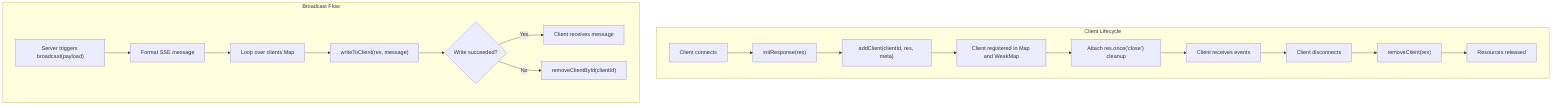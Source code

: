flowchart TD
    %% Client connection and lifecycle
    subgraph Client_Lifecycle[Client Lifecycle]
        A[Client connects] --> B["initResponse(res)"]
        B --> C["addClient(clientId, res, meta)"]
        C --> D["Client registered in Map and WeakMap"]
        D --> E["Attach res.once('close') cleanup"]
        E --> F[Client receives events]
        F --> G[Client disconnects]
        G --> H["removeClient(res)"]
        H --> I[Resources released]
    end

    %% Broadcast path
    subgraph Broadcast_Flow[Broadcast Flow]
        J["Server triggers broadcast(payload)"] --> K[Format SSE message]
        K --> L[Loop over clients Map]
        L --> M["writeToClient(res, message)"]
        M --> N{Write succeeded?}
        N -- Yes --> O[Client receives message]
        N -- No --> P["removeClientById(clientId)"]
    end